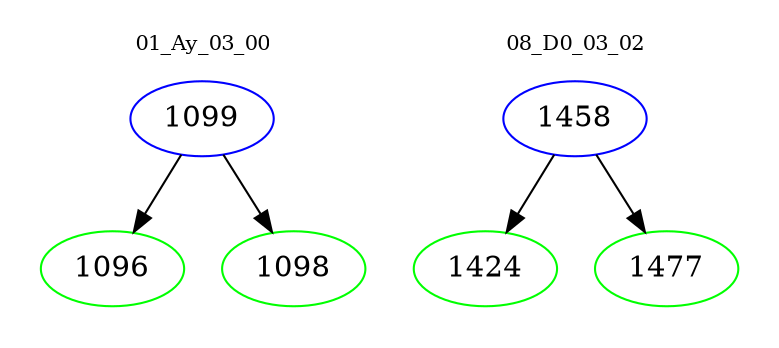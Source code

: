 digraph{
subgraph cluster_0 {
color = white
label = "01_Ay_03_00";
fontsize=10;
T0_1099 [label="1099", color="blue"]
T0_1099 -> T0_1096 [color="black"]
T0_1096 [label="1096", color="green"]
T0_1099 -> T0_1098 [color="black"]
T0_1098 [label="1098", color="green"]
}
subgraph cluster_1 {
color = white
label = "08_D0_03_02";
fontsize=10;
T1_1458 [label="1458", color="blue"]
T1_1458 -> T1_1424 [color="black"]
T1_1424 [label="1424", color="green"]
T1_1458 -> T1_1477 [color="black"]
T1_1477 [label="1477", color="green"]
}
}
